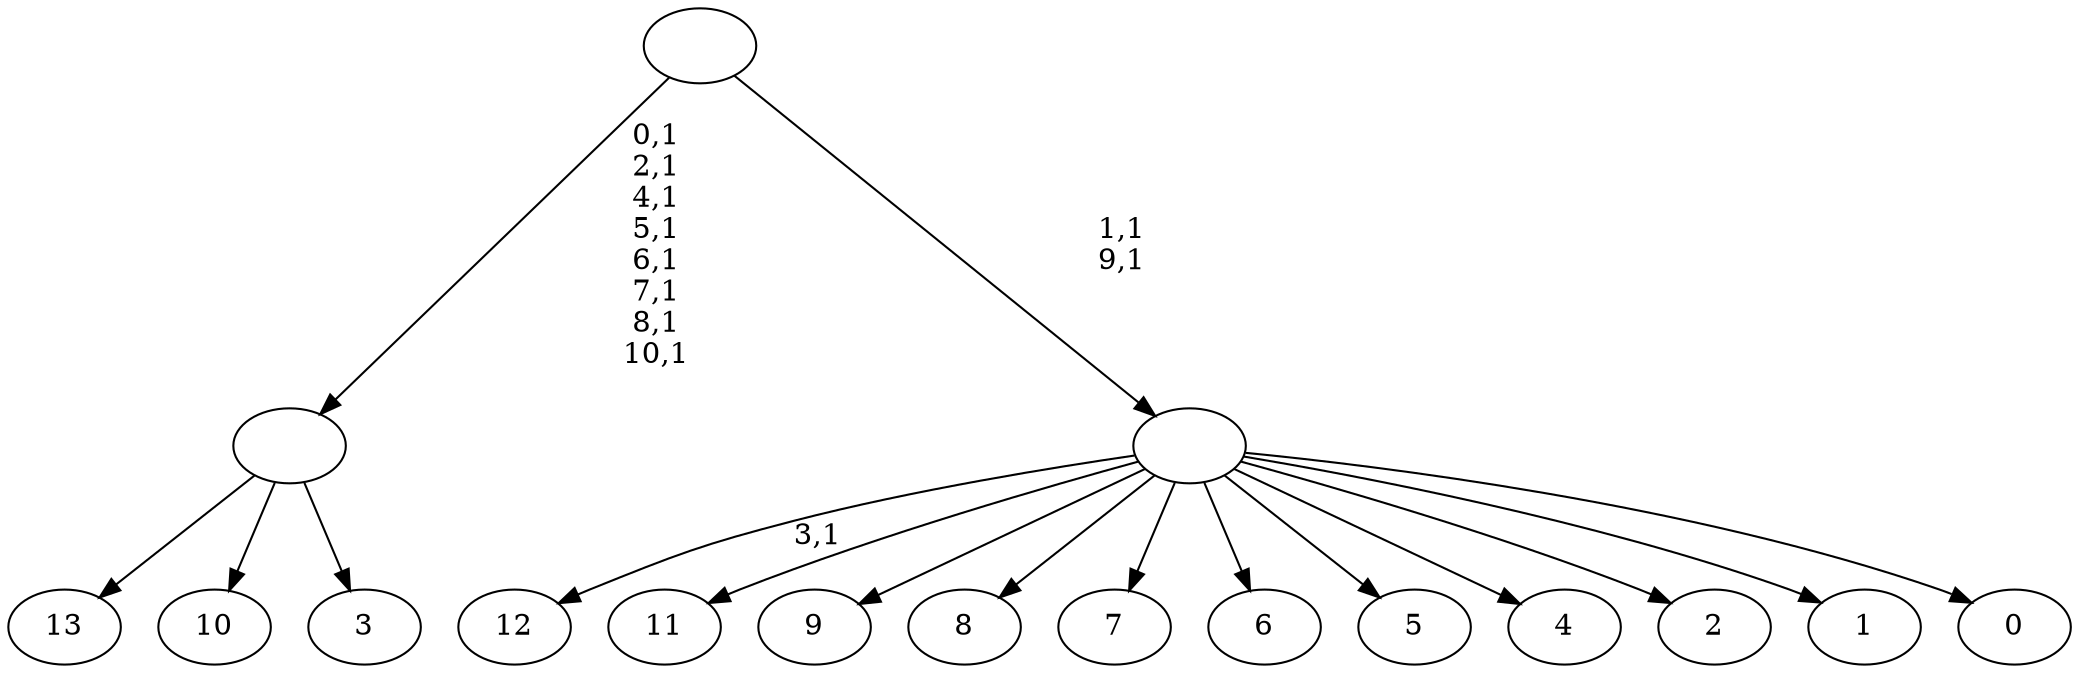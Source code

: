digraph T {
	25 [label="13"]
	24 [label="12"]
	22 [label="11"]
	21 [label="10"]
	20 [label="9"]
	19 [label="8"]
	18 [label="7"]
	17 [label="6"]
	16 [label="5"]
	15 [label="4"]
	14 [label="3"]
	13 [label=""]
	5 [label="2"]
	4 [label="1"]
	3 [label="0"]
	2 [label=""]
	0 [label=""]
	13 -> 25 [label=""]
	13 -> 21 [label=""]
	13 -> 14 [label=""]
	2 -> 24 [label="3,1"]
	2 -> 22 [label=""]
	2 -> 20 [label=""]
	2 -> 19 [label=""]
	2 -> 18 [label=""]
	2 -> 17 [label=""]
	2 -> 16 [label=""]
	2 -> 15 [label=""]
	2 -> 5 [label=""]
	2 -> 4 [label=""]
	2 -> 3 [label=""]
	0 -> 2 [label="1,1\n9,1"]
	0 -> 13 [label="0,1\n2,1\n4,1\n5,1\n6,1\n7,1\n8,1\n10,1"]
}
